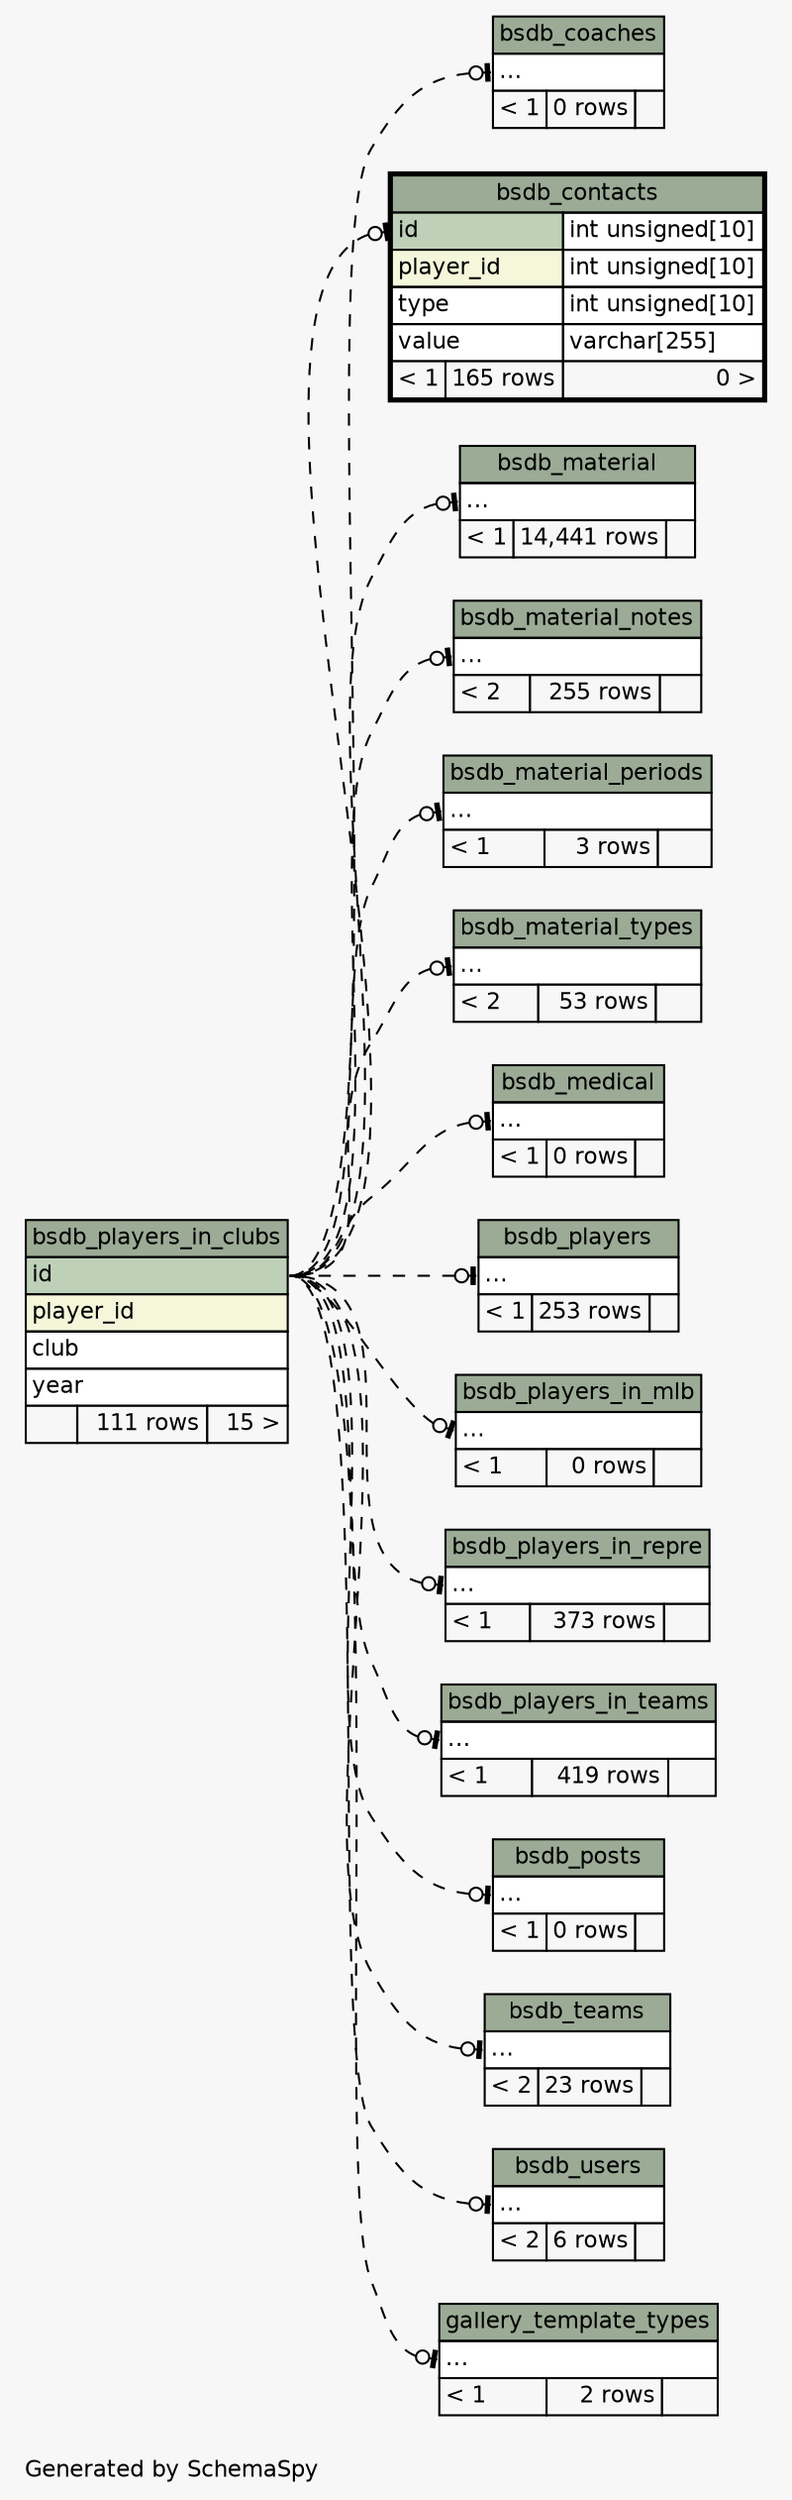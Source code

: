 // dot 2.38.0 on Mac OS X 10.9.4
// SchemaSpy rev 590
digraph "impliedTwoDegreesRelationshipsDiagram" {
  graph [
    rankdir="RL"
    bgcolor="#f7f7f7"
    label="\nGenerated by SchemaSpy"
    labeljust="l"
    nodesep="0.18"
    ranksep="0.46"
    fontname="Helvetica"
    fontsize="11"
  ];
  node [
    fontname="Helvetica"
    fontsize="11"
    shape="plaintext"
  ];
  edge [
    arrowsize="0.8"
  ];
  "bsdb_coaches":"elipses":w -> "bsdb_players_in_clubs":"id":e [arrowhead=none dir=back arrowtail=teeodot style=dashed];
  "bsdb_contacts":"id":w -> "bsdb_players_in_clubs":"id":e [arrowhead=none dir=back arrowtail=teeodot style=dashed];
  "bsdb_material":"elipses":w -> "bsdb_players_in_clubs":"id":e [arrowhead=none dir=back arrowtail=teeodot style=dashed];
  "bsdb_material_notes":"elipses":w -> "bsdb_players_in_clubs":"id":e [arrowhead=none dir=back arrowtail=teeodot style=dashed];
  "bsdb_material_periods":"elipses":w -> "bsdb_players_in_clubs":"id":e [arrowhead=none dir=back arrowtail=teeodot style=dashed];
  "bsdb_material_types":"elipses":w -> "bsdb_players_in_clubs":"id":e [arrowhead=none dir=back arrowtail=teeodot style=dashed];
  "bsdb_medical":"elipses":w -> "bsdb_players_in_clubs":"id":e [arrowhead=none dir=back arrowtail=teeodot style=dashed];
  "bsdb_players":"elipses":w -> "bsdb_players_in_clubs":"id":e [arrowhead=none dir=back arrowtail=teeodot style=dashed];
  "bsdb_players_in_mlb":"elipses":w -> "bsdb_players_in_clubs":"id":e [arrowhead=none dir=back arrowtail=teeodot style=dashed];
  "bsdb_players_in_repre":"elipses":w -> "bsdb_players_in_clubs":"id":e [arrowhead=none dir=back arrowtail=teeodot style=dashed];
  "bsdb_players_in_teams":"elipses":w -> "bsdb_players_in_clubs":"id":e [arrowhead=none dir=back arrowtail=teeodot style=dashed];
  "bsdb_posts":"elipses":w -> "bsdb_players_in_clubs":"id":e [arrowhead=none dir=back arrowtail=teeodot style=dashed];
  "bsdb_teams":"elipses":w -> "bsdb_players_in_clubs":"id":e [arrowhead=none dir=back arrowtail=teeodot style=dashed];
  "bsdb_users":"elipses":w -> "bsdb_players_in_clubs":"id":e [arrowhead=none dir=back arrowtail=teeodot style=dashed];
  "gallery_template_types":"elipses":w -> "bsdb_players_in_clubs":"id":e [arrowhead=none dir=back arrowtail=teeodot style=dashed];
  "bsdb_coaches" [
    label=<
    <TABLE BORDER="0" CELLBORDER="1" CELLSPACING="0" BGCOLOR="#ffffff">
      <TR><TD COLSPAN="3" BGCOLOR="#9bab96" ALIGN="CENTER">bsdb_coaches</TD></TR>
      <TR><TD PORT="elipses" COLSPAN="3" ALIGN="LEFT">...</TD></TR>
      <TR><TD ALIGN="LEFT" BGCOLOR="#f7f7f7">&lt; 1</TD><TD ALIGN="RIGHT" BGCOLOR="#f7f7f7">0 rows</TD><TD ALIGN="RIGHT" BGCOLOR="#f7f7f7">  </TD></TR>
    </TABLE>>
    URL="bsdb_coaches.html"
    tooltip="bsdb_coaches"
  ];
  "bsdb_contacts" [
    label=<
    <TABLE BORDER="2" CELLBORDER="1" CELLSPACING="0" BGCOLOR="#ffffff">
      <TR><TD COLSPAN="3" BGCOLOR="#9bab96" ALIGN="CENTER">bsdb_contacts</TD></TR>
      <TR><TD PORT="id" COLSPAN="2" BGCOLOR="#bed1b8" ALIGN="LEFT">id</TD><TD PORT="id.type" ALIGN="LEFT">int unsigned[10]</TD></TR>
      <TR><TD PORT="player_id" COLSPAN="2" BGCOLOR="#f4f7da" ALIGN="LEFT">player_id</TD><TD PORT="player_id.type" ALIGN="LEFT">int unsigned[10]</TD></TR>
      <TR><TD PORT="type" COLSPAN="2" ALIGN="LEFT">type</TD><TD PORT="type.type" ALIGN="LEFT">int unsigned[10]</TD></TR>
      <TR><TD PORT="value" COLSPAN="2" ALIGN="LEFT">value</TD><TD PORT="value.type" ALIGN="LEFT">varchar[255]</TD></TR>
      <TR><TD ALIGN="LEFT" BGCOLOR="#f7f7f7">&lt; 1</TD><TD ALIGN="RIGHT" BGCOLOR="#f7f7f7">165 rows</TD><TD ALIGN="RIGHT" BGCOLOR="#f7f7f7">0 &gt;</TD></TR>
    </TABLE>>
    URL="bsdb_contacts.html"
    tooltip="bsdb_contacts"
  ];
  "bsdb_material" [
    label=<
    <TABLE BORDER="0" CELLBORDER="1" CELLSPACING="0" BGCOLOR="#ffffff">
      <TR><TD COLSPAN="3" BGCOLOR="#9bab96" ALIGN="CENTER">bsdb_material</TD></TR>
      <TR><TD PORT="elipses" COLSPAN="3" ALIGN="LEFT">...</TD></TR>
      <TR><TD ALIGN="LEFT" BGCOLOR="#f7f7f7">&lt; 1</TD><TD ALIGN="RIGHT" BGCOLOR="#f7f7f7">14,441 rows</TD><TD ALIGN="RIGHT" BGCOLOR="#f7f7f7">  </TD></TR>
    </TABLE>>
    URL="bsdb_material.html"
    tooltip="bsdb_material"
  ];
  "bsdb_material_notes" [
    label=<
    <TABLE BORDER="0" CELLBORDER="1" CELLSPACING="0" BGCOLOR="#ffffff">
      <TR><TD COLSPAN="3" BGCOLOR="#9bab96" ALIGN="CENTER">bsdb_material_notes</TD></TR>
      <TR><TD PORT="elipses" COLSPAN="3" ALIGN="LEFT">...</TD></TR>
      <TR><TD ALIGN="LEFT" BGCOLOR="#f7f7f7">&lt; 2</TD><TD ALIGN="RIGHT" BGCOLOR="#f7f7f7">255 rows</TD><TD ALIGN="RIGHT" BGCOLOR="#f7f7f7">  </TD></TR>
    </TABLE>>
    URL="bsdb_material_notes.html"
    tooltip="bsdb_material_notes"
  ];
  "bsdb_material_periods" [
    label=<
    <TABLE BORDER="0" CELLBORDER="1" CELLSPACING="0" BGCOLOR="#ffffff">
      <TR><TD COLSPAN="3" BGCOLOR="#9bab96" ALIGN="CENTER">bsdb_material_periods</TD></TR>
      <TR><TD PORT="elipses" COLSPAN="3" ALIGN="LEFT">...</TD></TR>
      <TR><TD ALIGN="LEFT" BGCOLOR="#f7f7f7">&lt; 1</TD><TD ALIGN="RIGHT" BGCOLOR="#f7f7f7">3 rows</TD><TD ALIGN="RIGHT" BGCOLOR="#f7f7f7">  </TD></TR>
    </TABLE>>
    URL="bsdb_material_periods.html"
    tooltip="bsdb_material_periods"
  ];
  "bsdb_material_types" [
    label=<
    <TABLE BORDER="0" CELLBORDER="1" CELLSPACING="0" BGCOLOR="#ffffff">
      <TR><TD COLSPAN="3" BGCOLOR="#9bab96" ALIGN="CENTER">bsdb_material_types</TD></TR>
      <TR><TD PORT="elipses" COLSPAN="3" ALIGN="LEFT">...</TD></TR>
      <TR><TD ALIGN="LEFT" BGCOLOR="#f7f7f7">&lt; 2</TD><TD ALIGN="RIGHT" BGCOLOR="#f7f7f7">53 rows</TD><TD ALIGN="RIGHT" BGCOLOR="#f7f7f7">  </TD></TR>
    </TABLE>>
    URL="bsdb_material_types.html"
    tooltip="bsdb_material_types"
  ];
  "bsdb_medical" [
    label=<
    <TABLE BORDER="0" CELLBORDER="1" CELLSPACING="0" BGCOLOR="#ffffff">
      <TR><TD COLSPAN="3" BGCOLOR="#9bab96" ALIGN="CENTER">bsdb_medical</TD></TR>
      <TR><TD PORT="elipses" COLSPAN="3" ALIGN="LEFT">...</TD></TR>
      <TR><TD ALIGN="LEFT" BGCOLOR="#f7f7f7">&lt; 1</TD><TD ALIGN="RIGHT" BGCOLOR="#f7f7f7">0 rows</TD><TD ALIGN="RIGHT" BGCOLOR="#f7f7f7">  </TD></TR>
    </TABLE>>
    URL="bsdb_medical.html"
    tooltip="bsdb_medical"
  ];
  "bsdb_players" [
    label=<
    <TABLE BORDER="0" CELLBORDER="1" CELLSPACING="0" BGCOLOR="#ffffff">
      <TR><TD COLSPAN="3" BGCOLOR="#9bab96" ALIGN="CENTER">bsdb_players</TD></TR>
      <TR><TD PORT="elipses" COLSPAN="3" ALIGN="LEFT">...</TD></TR>
      <TR><TD ALIGN="LEFT" BGCOLOR="#f7f7f7">&lt; 1</TD><TD ALIGN="RIGHT" BGCOLOR="#f7f7f7">253 rows</TD><TD ALIGN="RIGHT" BGCOLOR="#f7f7f7">  </TD></TR>
    </TABLE>>
    URL="bsdb_players.html"
    tooltip="bsdb_players"
  ];
  "bsdb_players_in_clubs" [
    label=<
    <TABLE BORDER="0" CELLBORDER="1" CELLSPACING="0" BGCOLOR="#ffffff">
      <TR><TD COLSPAN="3" BGCOLOR="#9bab96" ALIGN="CENTER">bsdb_players_in_clubs</TD></TR>
      <TR><TD PORT="id" COLSPAN="3" BGCOLOR="#bed1b8" ALIGN="LEFT">id</TD></TR>
      <TR><TD PORT="player_id" COLSPAN="3" BGCOLOR="#f4f7da" ALIGN="LEFT">player_id</TD></TR>
      <TR><TD PORT="club" COLSPAN="3" ALIGN="LEFT">club</TD></TR>
      <TR><TD PORT="year" COLSPAN="3" ALIGN="LEFT">year</TD></TR>
      <TR><TD ALIGN="LEFT" BGCOLOR="#f7f7f7">  </TD><TD ALIGN="RIGHT" BGCOLOR="#f7f7f7">111 rows</TD><TD ALIGN="RIGHT" BGCOLOR="#f7f7f7">15 &gt;</TD></TR>
    </TABLE>>
    URL="bsdb_players_in_clubs.html"
    tooltip="bsdb_players_in_clubs"
  ];
  "bsdb_players_in_mlb" [
    label=<
    <TABLE BORDER="0" CELLBORDER="1" CELLSPACING="0" BGCOLOR="#ffffff">
      <TR><TD COLSPAN="3" BGCOLOR="#9bab96" ALIGN="CENTER">bsdb_players_in_mlb</TD></TR>
      <TR><TD PORT="elipses" COLSPAN="3" ALIGN="LEFT">...</TD></TR>
      <TR><TD ALIGN="LEFT" BGCOLOR="#f7f7f7">&lt; 1</TD><TD ALIGN="RIGHT" BGCOLOR="#f7f7f7">0 rows</TD><TD ALIGN="RIGHT" BGCOLOR="#f7f7f7">  </TD></TR>
    </TABLE>>
    URL="bsdb_players_in_mlb.html"
    tooltip="bsdb_players_in_mlb"
  ];
  "bsdb_players_in_repre" [
    label=<
    <TABLE BORDER="0" CELLBORDER="1" CELLSPACING="0" BGCOLOR="#ffffff">
      <TR><TD COLSPAN="3" BGCOLOR="#9bab96" ALIGN="CENTER">bsdb_players_in_repre</TD></TR>
      <TR><TD PORT="elipses" COLSPAN="3" ALIGN="LEFT">...</TD></TR>
      <TR><TD ALIGN="LEFT" BGCOLOR="#f7f7f7">&lt; 1</TD><TD ALIGN="RIGHT" BGCOLOR="#f7f7f7">373 rows</TD><TD ALIGN="RIGHT" BGCOLOR="#f7f7f7">  </TD></TR>
    </TABLE>>
    URL="bsdb_players_in_repre.html"
    tooltip="bsdb_players_in_repre"
  ];
  "bsdb_players_in_teams" [
    label=<
    <TABLE BORDER="0" CELLBORDER="1" CELLSPACING="0" BGCOLOR="#ffffff">
      <TR><TD COLSPAN="3" BGCOLOR="#9bab96" ALIGN="CENTER">bsdb_players_in_teams</TD></TR>
      <TR><TD PORT="elipses" COLSPAN="3" ALIGN="LEFT">...</TD></TR>
      <TR><TD ALIGN="LEFT" BGCOLOR="#f7f7f7">&lt; 1</TD><TD ALIGN="RIGHT" BGCOLOR="#f7f7f7">419 rows</TD><TD ALIGN="RIGHT" BGCOLOR="#f7f7f7">  </TD></TR>
    </TABLE>>
    URL="bsdb_players_in_teams.html"
    tooltip="bsdb_players_in_teams"
  ];
  "bsdb_posts" [
    label=<
    <TABLE BORDER="0" CELLBORDER="1" CELLSPACING="0" BGCOLOR="#ffffff">
      <TR><TD COLSPAN="3" BGCOLOR="#9bab96" ALIGN="CENTER">bsdb_posts</TD></TR>
      <TR><TD PORT="elipses" COLSPAN="3" ALIGN="LEFT">...</TD></TR>
      <TR><TD ALIGN="LEFT" BGCOLOR="#f7f7f7">&lt; 1</TD><TD ALIGN="RIGHT" BGCOLOR="#f7f7f7">0 rows</TD><TD ALIGN="RIGHT" BGCOLOR="#f7f7f7">  </TD></TR>
    </TABLE>>
    URL="bsdb_posts.html"
    tooltip="bsdb_posts"
  ];
  "bsdb_teams" [
    label=<
    <TABLE BORDER="0" CELLBORDER="1" CELLSPACING="0" BGCOLOR="#ffffff">
      <TR><TD COLSPAN="3" BGCOLOR="#9bab96" ALIGN="CENTER">bsdb_teams</TD></TR>
      <TR><TD PORT="elipses" COLSPAN="3" ALIGN="LEFT">...</TD></TR>
      <TR><TD ALIGN="LEFT" BGCOLOR="#f7f7f7">&lt; 2</TD><TD ALIGN="RIGHT" BGCOLOR="#f7f7f7">23 rows</TD><TD ALIGN="RIGHT" BGCOLOR="#f7f7f7">  </TD></TR>
    </TABLE>>
    URL="bsdb_teams.html"
    tooltip="bsdb_teams"
  ];
  "bsdb_users" [
    label=<
    <TABLE BORDER="0" CELLBORDER="1" CELLSPACING="0" BGCOLOR="#ffffff">
      <TR><TD COLSPAN="3" BGCOLOR="#9bab96" ALIGN="CENTER">bsdb_users</TD></TR>
      <TR><TD PORT="elipses" COLSPAN="3" ALIGN="LEFT">...</TD></TR>
      <TR><TD ALIGN="LEFT" BGCOLOR="#f7f7f7">&lt; 2</TD><TD ALIGN="RIGHT" BGCOLOR="#f7f7f7">6 rows</TD><TD ALIGN="RIGHT" BGCOLOR="#f7f7f7">  </TD></TR>
    </TABLE>>
    URL="bsdb_users.html"
    tooltip="bsdb_users"
  ];
  "gallery_template_types" [
    label=<
    <TABLE BORDER="0" CELLBORDER="1" CELLSPACING="0" BGCOLOR="#ffffff">
      <TR><TD COLSPAN="3" BGCOLOR="#9bab96" ALIGN="CENTER">gallery_template_types</TD></TR>
      <TR><TD PORT="elipses" COLSPAN="3" ALIGN="LEFT">...</TD></TR>
      <TR><TD ALIGN="LEFT" BGCOLOR="#f7f7f7">&lt; 1</TD><TD ALIGN="RIGHT" BGCOLOR="#f7f7f7">2 rows</TD><TD ALIGN="RIGHT" BGCOLOR="#f7f7f7">  </TD></TR>
    </TABLE>>
    URL="gallery_template_types.html"
    tooltip="gallery_template_types"
  ];
}
